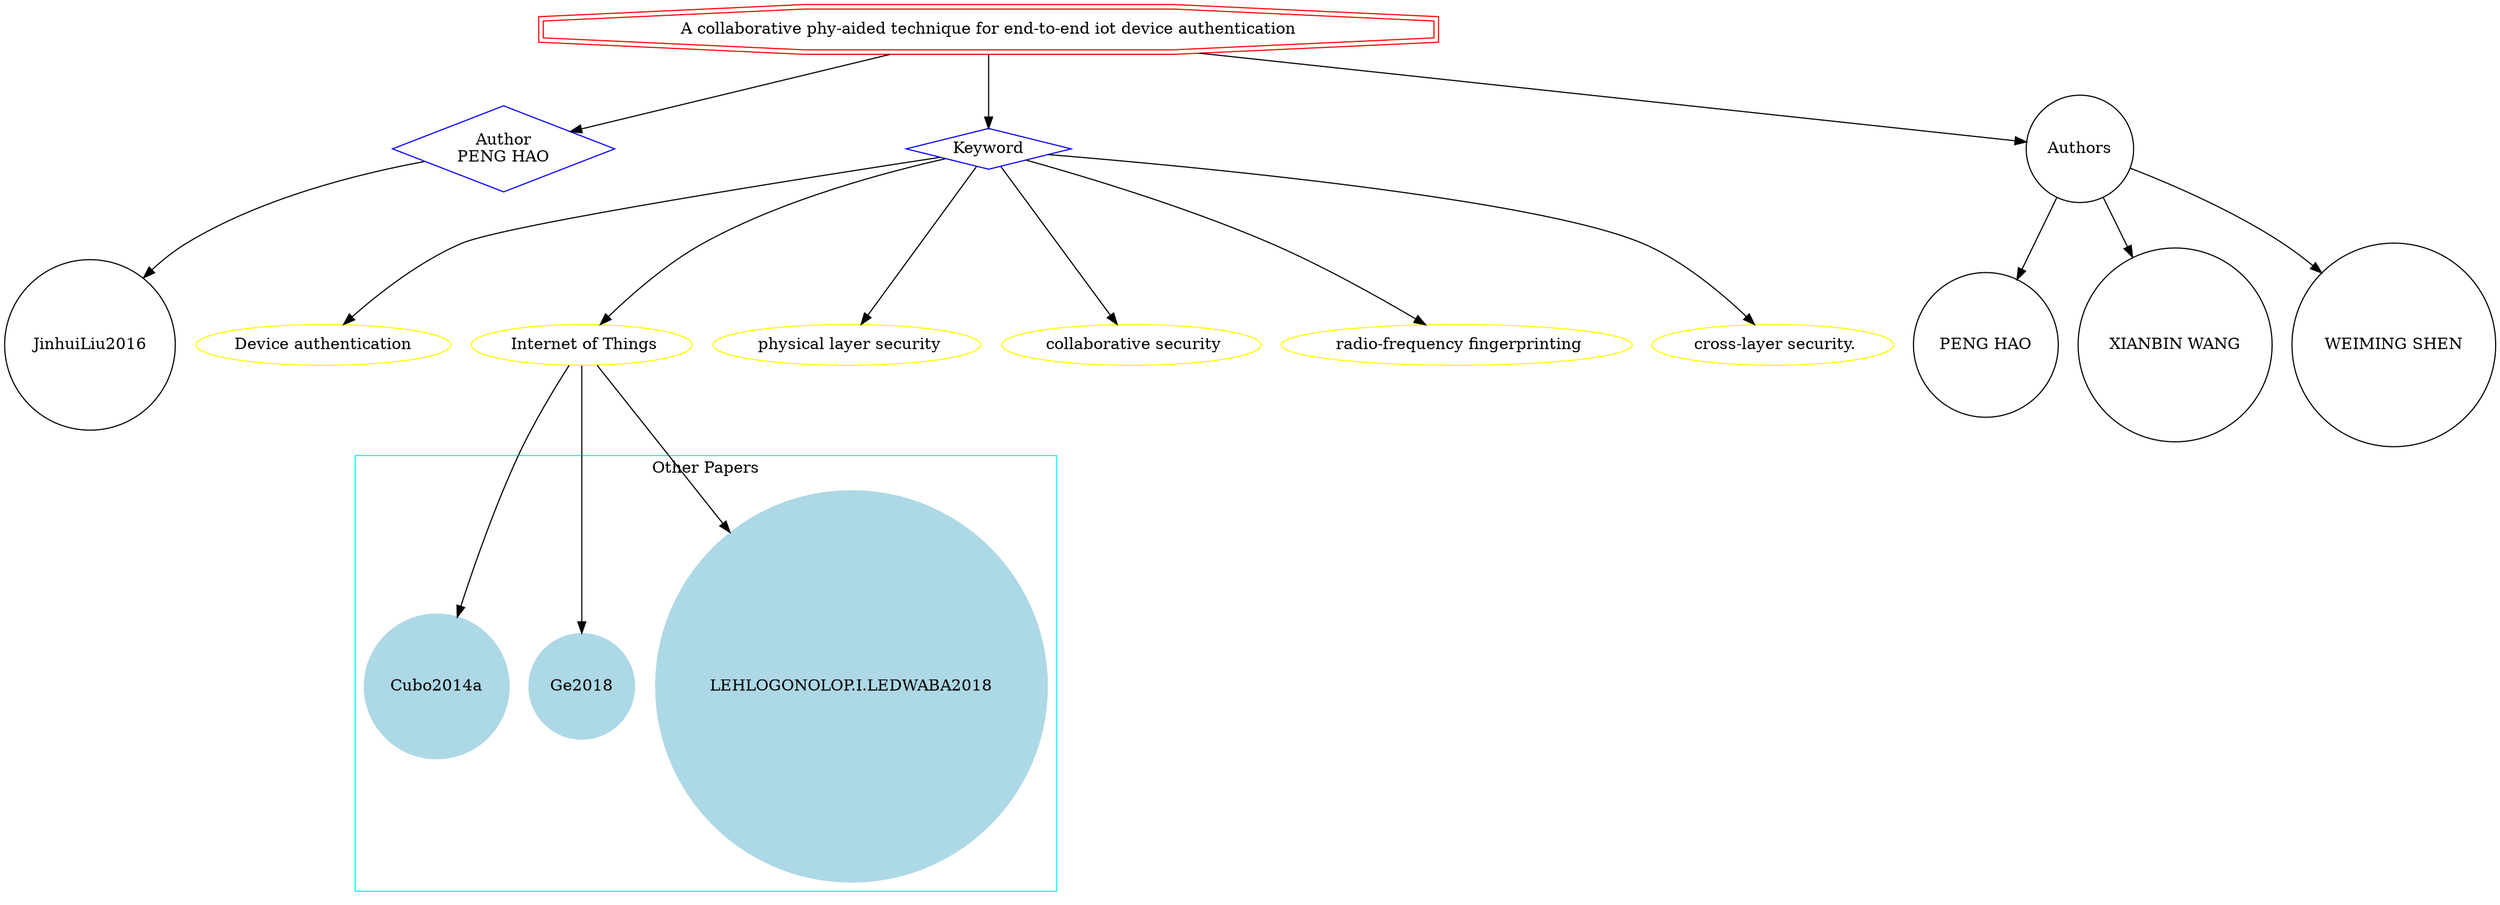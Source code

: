 strict digraph mind_map0 {
	node [color=red shape=doubleoctagon]
	"A collaborative phy-aided technique for end-to-end iot device authentication"
	node [color=blue shape=diamond]
	"Author
PENG HAO"
	Keyword
	"A collaborative phy-aided technique for end-to-end iot device authentication" -> "Author
PENG HAO"
	"A collaborative phy-aided technique for end-to-end iot device authentication" -> Keyword
	node [color=yellow shape=ellipse]
	"Device authentication"
	Keyword -> "Device authentication"
	" Internet of Things"
	Keyword -> " Internet of Things"
	" physical layer security"
	Keyword -> " physical layer security"
	" collaborative security"
	Keyword -> " collaborative security"
	" radio-frequency fingerprinting"
	Keyword -> " radio-frequency fingerprinting"
	" cross-layer security."
	Keyword -> " cross-layer security."
	node [color=black shape=circle]
	JinhuiLiu2016
	"Author
PENG HAO" -> JinhuiLiu2016
	subgraph cluster_0 {
		node [style=filled]
		node [color=lightblue shape=circle]
		label="Other Papers"
		color=cyan
		"LEHLOGONOLOP.I.LEDWABA2018"
		Ge2018
		Cubo2014a
	}
	" Internet of Things" -> "LEHLOGONOLOP.I.LEDWABA2018"
	" Internet of Things" -> Ge2018
	" Internet of Things" -> Cubo2014a
	"A collaborative phy-aided technique for end-to-end iot device authentication" -> Authors
	Authors -> "PENG HAO"
	Authors -> "XIANBIN WANG"
	Authors -> "WEIMING SHEN"
}
